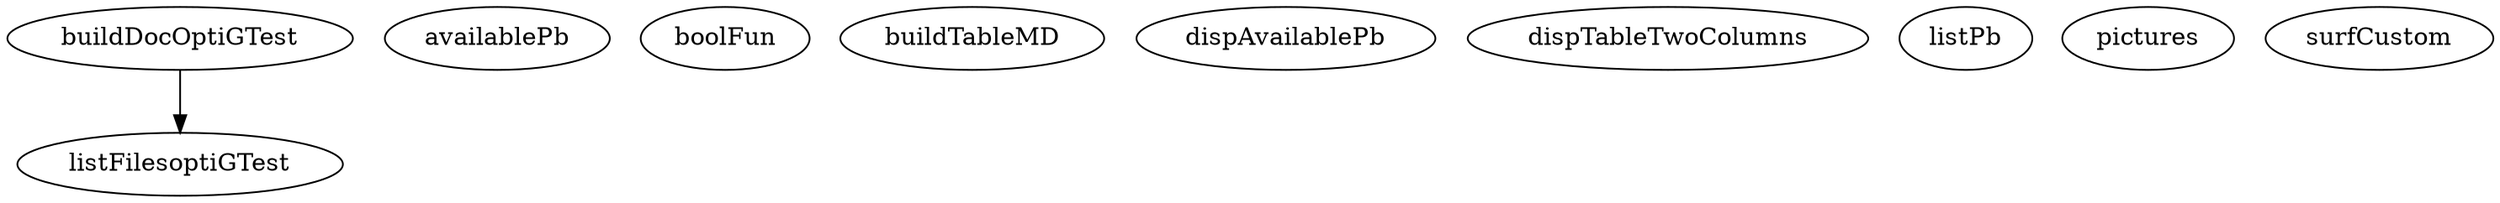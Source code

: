/* Created by mdot for Matlab */
digraph m2html {
  buildDocOptiGTest -> listFilesoptiGTest;

  availablePb [URL="availablePb.html"];
  boolFun [URL="boolFun.html"];
  buildDocOptiGTest [URL="buildDocOptiGTest.html"];
  buildTableMD [URL="buildTableMD.html"];
  dispAvailablePb [URL="dispAvailablePb.html"];
  dispTableTwoColumns [URL="dispTableTwoColumns.html"];
  listFilesoptiGTest [URL="listFilesoptiGTest.html"];
  listPb [URL="listPb.html"];
  pictures [URL="pictures.html"];
  surfCustom [URL="surfCustom.html"];
}